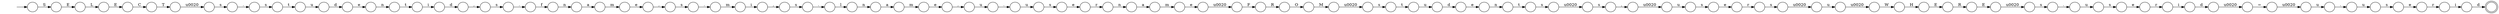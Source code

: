 digraph Automaton {
  rankdir = LR;
  0 [shape=circle,label=""];
  0 -> 12 [label="d"]
  1 [shape=circle,label=""];
  1 -> 45 [label="l"]
  2 [shape=circle,label=""];
  2 -> 60 [label="E"]
  3 [shape=circle,label=""];
  3 -> 62 [label="r"]
  4 [shape=circle,label=""];
  4 -> 15 [label="r"]
  5 [shape=circle,label=""];
  5 -> 0 [label="i"]
  6 [shape=circle,label=""];
  6 -> 16 [label=","]
  7 [shape=circle,label=""];
  7 -> 79 [label="\u0020"]
  8 [shape=circle,label=""];
  8 -> 76 [label="."]
  9 [shape=circle,label=""];
  9 -> 81 [label="\u0020"]
  10 [shape=circle,label=""];
  10 -> 98 [label="E"]
  11 [shape=circle,label=""];
  11 -> 87 [label="."]
  12 [shape=doublecircle,label=""];
  13 [shape=circle,label=""];
  13 -> 31 [label=","]
  14 [shape=circle,label=""];
  14 -> 80 [label="."]
  15 [shape=circle,label=""];
  15 -> 48 [label="n"]
  16 [shape=circle,label=""];
  16 -> 68 [label="u"]
  17 [shape=circle,label=""];
  17 -> 13 [label="d"]
  18 [shape=circle,label=""];
  18 -> 23 [label="d"]
  19 [shape=circle,label=""];
  19 -> 85 [label="n"]
  20 [shape=circle,label=""];
  20 -> 27 [label="s"]
  21 [shape=circle,label=""];
  21 -> 83 [label="e"]
  22 [shape=circle,label=""];
  initial [shape=plaintext,label=""];
  initial -> 22
  22 -> 2 [label="S"]
  23 [shape=circle,label=""];
  23 -> 19 [label="e"]
  24 [shape=circle,label=""];
  24 -> 41 [label="e"]
  25 [shape=circle,label=""];
  25 -> 91 [label="n"]
  26 [shape=circle,label=""];
  26 -> 14 [label="s"]
  27 [shape=circle,label=""];
  27 -> 92 [label="e"]
  28 [shape=circle,label=""];
  28 -> 4 [label="e"]
  29 [shape=circle,label=""];
  29 -> 32 [label="u"]
  30 [shape=circle,label=""];
  30 -> 29 [label="t"]
  31 [shape=circle,label=""];
  31 -> 93 [label="s"]
  32 [shape=circle,label=""];
  32 -> 40 [label="d"]
  33 [shape=circle,label=""];
  33 -> 50 [label="s"]
  34 [shape=circle,label=""];
  34 -> 63 [label="d"]
  35 [shape=circle,label=""];
  35 -> 64 [label=","]
  36 [shape=circle,label=""];
  36 -> 86 [label="R"]
  37 [shape=circle,label=""];
  37 -> 53 [label="H"]
  38 [shape=circle,label=""];
  38 -> 70 [label="\u0020"]
  39 [shape=circle,label=""];
  39 -> 61 [label="m"]
  40 [shape=circle,label=""];
  40 -> 67 [label="e"]
  41 [shape=circle,label=""];
  41 -> 51 [label="\u0020"]
  42 [shape=circle,label=""];
  42 -> 28 [label="s"]
  43 [shape=circle,label=""];
  43 -> 89 [label="\u0020"]
  44 [shape=circle,label=""];
  44 -> 71 [label="."]
  45 [shape=circle,label=""];
  45 -> 72 [label="n"]
  46 [shape=circle,label=""];
  46 -> 44 [label="s"]
  47 [shape=circle,label=""];
  47 -> 94 [label="O"]
  48 [shape=circle,label=""];
  48 -> 78 [label="a"]
  49 [shape=circle,label=""];
  49 -> 43 [label="s"]
  50 [shape=circle,label=""];
  50 -> 3 [label="e"]
  51 [shape=circle,label=""];
  51 -> 95 [label="F"]
  52 [shape=circle,label=""];
  52 -> 55 [label="\u0020"]
  53 [shape=circle,label=""];
  53 -> 36 [label="E"]
  54 [shape=circle,label=""];
  54 -> 8 [label="u"]
  55 [shape=circle,label=""];
  55 -> 33 [label="u"]
  56 [shape=circle,label=""];
  56 -> 88 [label="t"]
  57 [shape=circle,label=""];
  57 -> 66 [label="T"]
  58 [shape=circle,label=""];
  58 -> 1 [label="."]
  59 [shape=circle,label=""];
  59 -> 52 [label=","]
  60 [shape=circle,label=""];
  60 -> 10 [label="L"]
  61 [shape=circle,label=""];
  61 -> 6 [label="e"]
  62 [shape=circle,label=""];
  62 -> 38 [label="s"]
  63 [shape=circle,label=""];
  63 -> 77 [label="\u0020"]
  64 [shape=circle,label=""];
  64 -> 58 [label="s"]
  65 [shape=circle,label=""];
  65 -> 17 [label="i"]
  66 [shape=circle,label=""];
  66 -> 97 [label="\u0020"]
  67 [shape=circle,label=""];
  67 -> 75 [label="n"]
  68 [shape=circle,label=""];
  68 -> 82 [label="."]
  69 [shape=circle,label=""];
  69 -> 34 [label="i"]
  70 [shape=circle,label=""];
  70 -> 7 [label="u"]
  71 [shape=circle,label=""];
  71 -> 74 [label="m"]
  72 [shape=circle,label=""];
  72 -> 39 [label="a"]
  73 [shape=circle,label=""];
  73 -> 54 [label="\u0020"]
  74 [shape=circle,label=""];
  74 -> 35 [label="i"]
  75 [shape=circle,label=""];
  75 -> 65 [label="t"]
  76 [shape=circle,label=""];
  76 -> 96 [label="u"]
  77 [shape=circle,label=""];
  77 -> 73 [label="="]
  78 [shape=circle,label=""];
  78 -> 24 [label="m"]
  79 [shape=circle,label=""];
  79 -> 37 [label="W"]
  80 [shape=circle,label=""];
  80 -> 20 [label="u"]
  81 [shape=circle,label=""];
  81 -> 56 [label="s"]
  82 [shape=circle,label=""];
  82 -> 42 [label="u"]
  83 [shape=circle,label=""];
  83 -> 46 [label=","]
  84 [shape=circle,label=""];
  84 -> 21 [label="m"]
  85 [shape=circle,label=""];
  85 -> 49 [label="t"]
  86 [shape=circle,label=""];
  86 -> 100 [label="E"]
  87 [shape=circle,label=""];
  87 -> 30 [label="s"]
  88 [shape=circle,label=""];
  88 -> 18 [label="u"]
  89 [shape=circle,label=""];
  89 -> 59 [label="s"]
  90 [shape=circle,label=""];
  90 -> 25 [label="f"]
  91 [shape=circle,label=""];
  91 -> 84 [label="a"]
  92 [shape=circle,label=""];
  92 -> 69 [label="r"]
  93 [shape=circle,label=""];
  93 -> 90 [label="."]
  94 [shape=circle,label=""];
  94 -> 9 [label="M"]
  95 [shape=circle,label=""];
  95 -> 47 [label="R"]
  96 [shape=circle,label=""];
  96 -> 99 [label="s"]
  97 [shape=circle,label=""];
  97 -> 11 [label="s"]
  98 [shape=circle,label=""];
  98 -> 57 [label="C"]
  99 [shape=circle,label=""];
  99 -> 101 [label="e"]
  100 [shape=circle,label=""];
  100 -> 26 [label="\u0020"]
  101 [shape=circle,label=""];
  101 -> 5 [label="r"]
}

